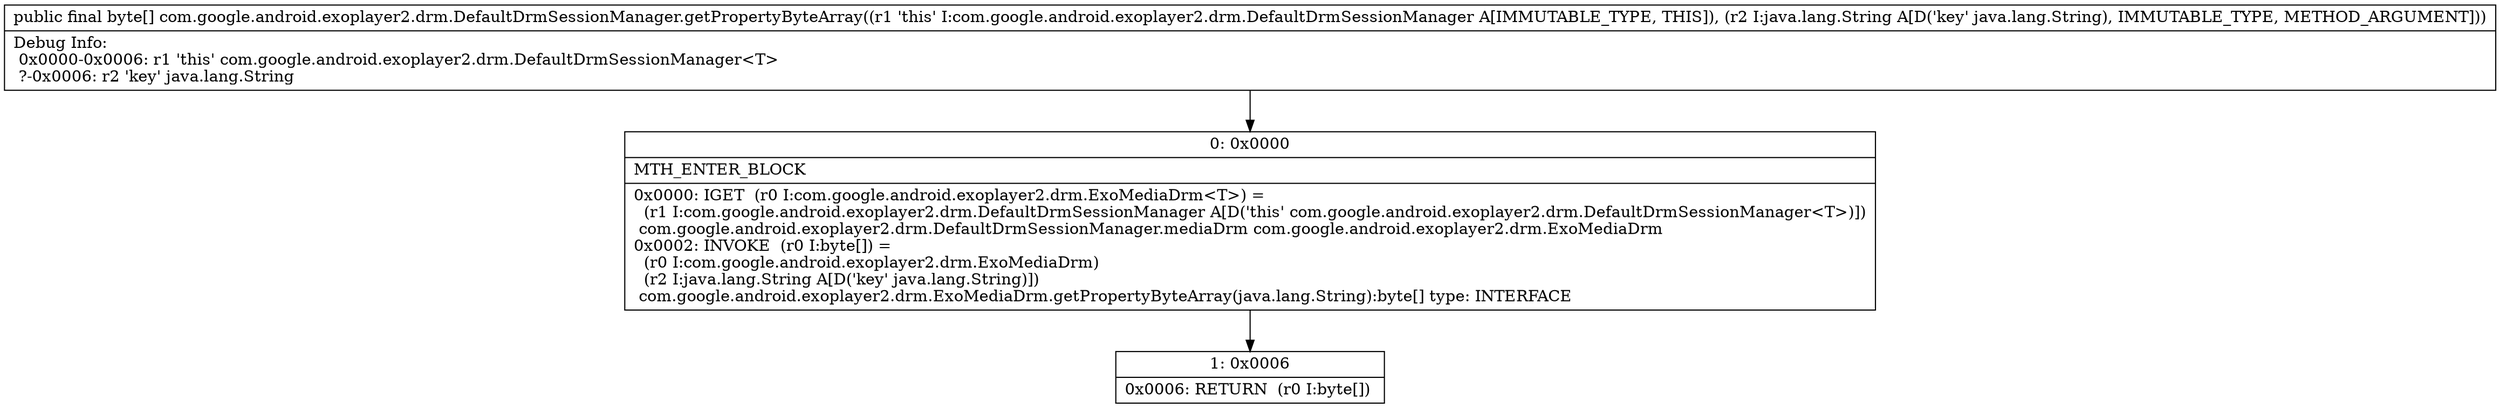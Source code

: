 digraph "CFG forcom.google.android.exoplayer2.drm.DefaultDrmSessionManager.getPropertyByteArray(Ljava\/lang\/String;)[B" {
Node_0 [shape=record,label="{0\:\ 0x0000|MTH_ENTER_BLOCK\l|0x0000: IGET  (r0 I:com.google.android.exoplayer2.drm.ExoMediaDrm\<T\>) = \l  (r1 I:com.google.android.exoplayer2.drm.DefaultDrmSessionManager A[D('this' com.google.android.exoplayer2.drm.DefaultDrmSessionManager\<T\>)])\l com.google.android.exoplayer2.drm.DefaultDrmSessionManager.mediaDrm com.google.android.exoplayer2.drm.ExoMediaDrm \l0x0002: INVOKE  (r0 I:byte[]) = \l  (r0 I:com.google.android.exoplayer2.drm.ExoMediaDrm)\l  (r2 I:java.lang.String A[D('key' java.lang.String)])\l com.google.android.exoplayer2.drm.ExoMediaDrm.getPropertyByteArray(java.lang.String):byte[] type: INTERFACE \l}"];
Node_1 [shape=record,label="{1\:\ 0x0006|0x0006: RETURN  (r0 I:byte[]) \l}"];
MethodNode[shape=record,label="{public final byte[] com.google.android.exoplayer2.drm.DefaultDrmSessionManager.getPropertyByteArray((r1 'this' I:com.google.android.exoplayer2.drm.DefaultDrmSessionManager A[IMMUTABLE_TYPE, THIS]), (r2 I:java.lang.String A[D('key' java.lang.String), IMMUTABLE_TYPE, METHOD_ARGUMENT]))  | Debug Info:\l  0x0000\-0x0006: r1 'this' com.google.android.exoplayer2.drm.DefaultDrmSessionManager\<T\>\l  ?\-0x0006: r2 'key' java.lang.String\l}"];
MethodNode -> Node_0;
Node_0 -> Node_1;
}

